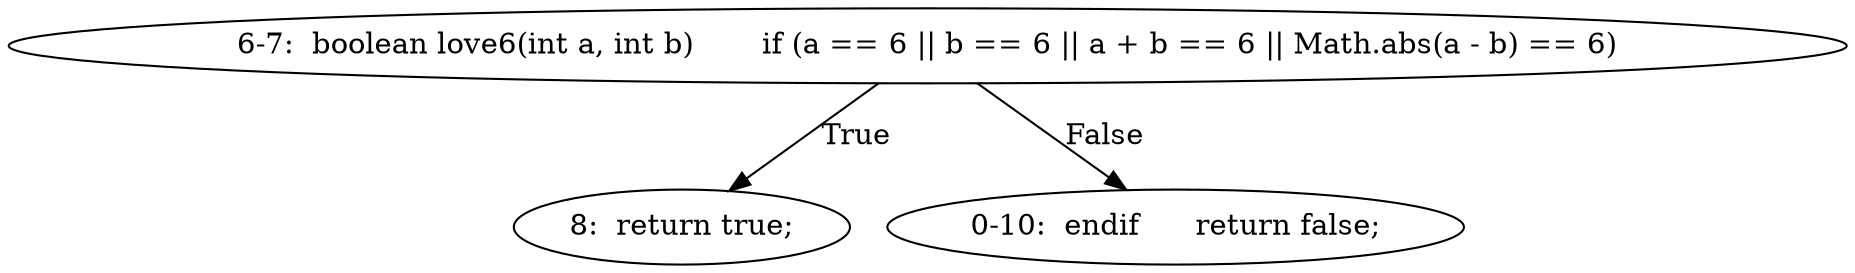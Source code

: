 digraph result_test { 
// graph-vertices
  a1  [label="6-7:  boolean love6(int a, int b)	if (a == 6 || b == 6 || a + b == 6 || Math.abs(a - b) == 6)"]; 
  2  [label="8:  return true;"]; 
  a2  [label="0-10:  endif	return false;"]; 
// graph-edges
  a1 -> 2  [label="True"]; 
  a1 -> a2  [label="False"]; 
}
